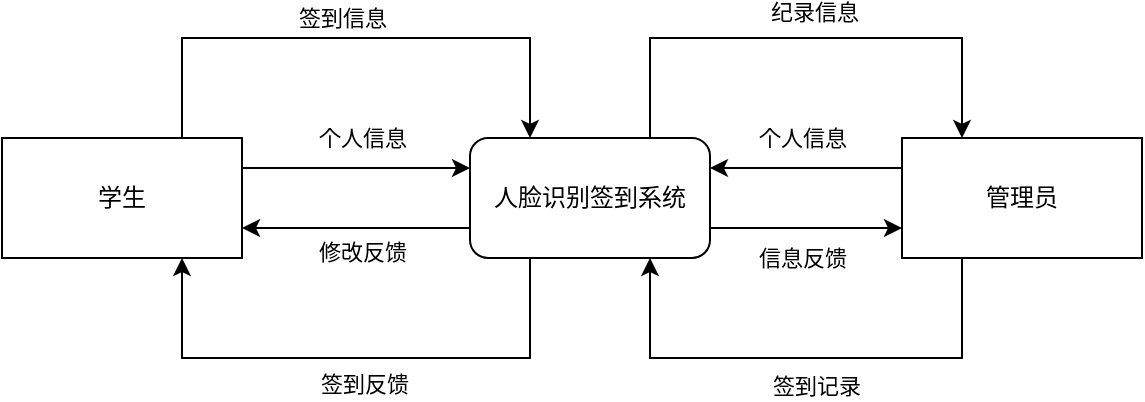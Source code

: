 <mxfile version="24.1.0" type="device">
  <diagram name="第 1 页" id="fQZzkyND6iOUMqgpXC3g">
    <mxGraphModel dx="521" dy="613" grid="1" gridSize="10" guides="1" tooltips="1" connect="1" arrows="1" fold="1" page="1" pageScale="1" pageWidth="827" pageHeight="1169" math="0" shadow="0">
      <root>
        <mxCell id="0" />
        <mxCell id="1" parent="0" />
        <mxCell id="NxpMIOJLDqaMpFK3sKpa-5" style="edgeStyle=orthogonalEdgeStyle;rounded=0;orthogonalLoop=1;jettySize=auto;html=1;exitX=1;exitY=0.25;exitDx=0;exitDy=0;entryX=0;entryY=0.25;entryDx=0;entryDy=0;" edge="1" parent="1" source="NxpMIOJLDqaMpFK3sKpa-1" target="NxpMIOJLDqaMpFK3sKpa-3">
          <mxGeometry relative="1" as="geometry" />
        </mxCell>
        <mxCell id="NxpMIOJLDqaMpFK3sKpa-19" value="个人信息" style="edgeLabel;html=1;align=center;verticalAlign=middle;resizable=0;points=[];" vertex="1" connectable="0" parent="NxpMIOJLDqaMpFK3sKpa-5">
          <mxGeometry x="-0.544" y="1" relative="1" as="geometry">
            <mxPoint x="34" y="-14" as="offset" />
          </mxGeometry>
        </mxCell>
        <mxCell id="NxpMIOJLDqaMpFK3sKpa-20" value="个人信息" style="edgeLabel;html=1;align=center;verticalAlign=middle;resizable=0;points=[];" vertex="1" connectable="0" parent="NxpMIOJLDqaMpFK3sKpa-5">
          <mxGeometry x="-0.544" y="1" relative="1" as="geometry">
            <mxPoint x="254" y="-14" as="offset" />
          </mxGeometry>
        </mxCell>
        <mxCell id="NxpMIOJLDqaMpFK3sKpa-21" value="签到信息" style="edgeLabel;html=1;align=center;verticalAlign=middle;resizable=0;points=[];" vertex="1" connectable="0" parent="NxpMIOJLDqaMpFK3sKpa-5">
          <mxGeometry x="-0.544" y="1" relative="1" as="geometry">
            <mxPoint x="24" y="-74" as="offset" />
          </mxGeometry>
        </mxCell>
        <mxCell id="NxpMIOJLDqaMpFK3sKpa-23" value="修改反馈" style="edgeLabel;html=1;align=center;verticalAlign=middle;resizable=0;points=[];" vertex="1" connectable="0" parent="NxpMIOJLDqaMpFK3sKpa-5">
          <mxGeometry x="-0.544" y="1" relative="1" as="geometry">
            <mxPoint x="34" y="43" as="offset" />
          </mxGeometry>
        </mxCell>
        <mxCell id="NxpMIOJLDqaMpFK3sKpa-29" value="信息反馈" style="edgeLabel;html=1;align=center;verticalAlign=middle;resizable=0;points=[];" vertex="1" connectable="0" parent="NxpMIOJLDqaMpFK3sKpa-5">
          <mxGeometry x="-0.544" y="1" relative="1" as="geometry">
            <mxPoint x="254" y="46" as="offset" />
          </mxGeometry>
        </mxCell>
        <mxCell id="NxpMIOJLDqaMpFK3sKpa-30" value="签到反馈" style="edgeLabel;html=1;align=center;verticalAlign=middle;resizable=0;points=[];" vertex="1" connectable="0" parent="NxpMIOJLDqaMpFK3sKpa-5">
          <mxGeometry x="-0.544" y="1" relative="1" as="geometry">
            <mxPoint x="35" y="109" as="offset" />
          </mxGeometry>
        </mxCell>
        <mxCell id="NxpMIOJLDqaMpFK3sKpa-38" value="签到记录" style="edgeLabel;html=1;align=center;verticalAlign=middle;resizable=0;points=[];" vertex="1" connectable="0" parent="NxpMIOJLDqaMpFK3sKpa-5">
          <mxGeometry x="-0.544" y="1" relative="1" as="geometry">
            <mxPoint x="261" y="110" as="offset" />
          </mxGeometry>
        </mxCell>
        <mxCell id="NxpMIOJLDqaMpFK3sKpa-39" value="纪录信息" style="edgeLabel;html=1;align=center;verticalAlign=middle;resizable=0;points=[];" vertex="1" connectable="0" parent="NxpMIOJLDqaMpFK3sKpa-5">
          <mxGeometry x="-0.544" y="1" relative="1" as="geometry">
            <mxPoint x="260" y="-77" as="offset" />
          </mxGeometry>
        </mxCell>
        <mxCell id="NxpMIOJLDqaMpFK3sKpa-15" style="edgeStyle=orthogonalEdgeStyle;rounded=0;orthogonalLoop=1;jettySize=auto;html=1;exitX=0.75;exitY=0;exitDx=0;exitDy=0;entryX=0.25;entryY=0;entryDx=0;entryDy=0;" edge="1" parent="1" source="NxpMIOJLDqaMpFK3sKpa-1" target="NxpMIOJLDqaMpFK3sKpa-3">
          <mxGeometry relative="1" as="geometry">
            <Array as="points">
              <mxPoint x="270" y="610" />
              <mxPoint x="444" y="610" />
            </Array>
          </mxGeometry>
        </mxCell>
        <mxCell id="NxpMIOJLDqaMpFK3sKpa-1" value="学生" style="rounded=0;whiteSpace=wrap;html=1;" vertex="1" parent="1">
          <mxGeometry x="180" y="660" width="120" height="60" as="geometry" />
        </mxCell>
        <mxCell id="NxpMIOJLDqaMpFK3sKpa-11" style="edgeStyle=orthogonalEdgeStyle;rounded=0;orthogonalLoop=1;jettySize=auto;html=1;exitX=0;exitY=0.25;exitDx=0;exitDy=0;entryX=1;entryY=0.25;entryDx=0;entryDy=0;" edge="1" parent="1" source="NxpMIOJLDqaMpFK3sKpa-2" target="NxpMIOJLDqaMpFK3sKpa-3">
          <mxGeometry relative="1" as="geometry" />
        </mxCell>
        <mxCell id="NxpMIOJLDqaMpFK3sKpa-17" style="edgeStyle=orthogonalEdgeStyle;rounded=0;orthogonalLoop=1;jettySize=auto;html=1;exitX=0.25;exitY=1;exitDx=0;exitDy=0;entryX=0.75;entryY=1;entryDx=0;entryDy=0;" edge="1" parent="1" source="NxpMIOJLDqaMpFK3sKpa-2" target="NxpMIOJLDqaMpFK3sKpa-3">
          <mxGeometry relative="1" as="geometry">
            <Array as="points">
              <mxPoint x="660" y="770" />
              <mxPoint x="504" y="770" />
            </Array>
          </mxGeometry>
        </mxCell>
        <mxCell id="NxpMIOJLDqaMpFK3sKpa-2" value="管理员" style="rounded=0;whiteSpace=wrap;html=1;" vertex="1" parent="1">
          <mxGeometry x="630" y="660" width="120" height="60" as="geometry" />
        </mxCell>
        <mxCell id="NxpMIOJLDqaMpFK3sKpa-7" style="edgeStyle=orthogonalEdgeStyle;rounded=0;orthogonalLoop=1;jettySize=auto;html=1;exitX=0;exitY=0.75;exitDx=0;exitDy=0;entryX=1;entryY=0.75;entryDx=0;entryDy=0;" edge="1" parent="1" source="NxpMIOJLDqaMpFK3sKpa-3" target="NxpMIOJLDqaMpFK3sKpa-1">
          <mxGeometry relative="1" as="geometry" />
        </mxCell>
        <mxCell id="NxpMIOJLDqaMpFK3sKpa-12" style="edgeStyle=orthogonalEdgeStyle;rounded=0;orthogonalLoop=1;jettySize=auto;html=1;exitX=1;exitY=0.75;exitDx=0;exitDy=0;entryX=0;entryY=0.75;entryDx=0;entryDy=0;" edge="1" parent="1" source="NxpMIOJLDqaMpFK3sKpa-3" target="NxpMIOJLDqaMpFK3sKpa-2">
          <mxGeometry relative="1" as="geometry" />
        </mxCell>
        <mxCell id="NxpMIOJLDqaMpFK3sKpa-16" style="edgeStyle=orthogonalEdgeStyle;rounded=0;orthogonalLoop=1;jettySize=auto;html=1;exitX=0.75;exitY=0;exitDx=0;exitDy=0;entryX=0.25;entryY=0;entryDx=0;entryDy=0;" edge="1" parent="1" source="NxpMIOJLDqaMpFK3sKpa-3" target="NxpMIOJLDqaMpFK3sKpa-2">
          <mxGeometry relative="1" as="geometry">
            <Array as="points">
              <mxPoint x="504" y="610" />
              <mxPoint x="660" y="610" />
            </Array>
          </mxGeometry>
        </mxCell>
        <mxCell id="NxpMIOJLDqaMpFK3sKpa-18" style="edgeStyle=orthogonalEdgeStyle;rounded=0;orthogonalLoop=1;jettySize=auto;html=1;exitX=0.25;exitY=1;exitDx=0;exitDy=0;entryX=0.75;entryY=1;entryDx=0;entryDy=0;" edge="1" parent="1" source="NxpMIOJLDqaMpFK3sKpa-3" target="NxpMIOJLDqaMpFK3sKpa-1">
          <mxGeometry relative="1" as="geometry">
            <Array as="points">
              <mxPoint x="444" y="770" />
              <mxPoint x="270" y="770" />
            </Array>
          </mxGeometry>
        </mxCell>
        <mxCell id="NxpMIOJLDqaMpFK3sKpa-3" value="人脸识别签到系统" style="rounded=1;whiteSpace=wrap;html=1;" vertex="1" parent="1">
          <mxGeometry x="414" y="660" width="120" height="60" as="geometry" />
        </mxCell>
      </root>
    </mxGraphModel>
  </diagram>
</mxfile>
